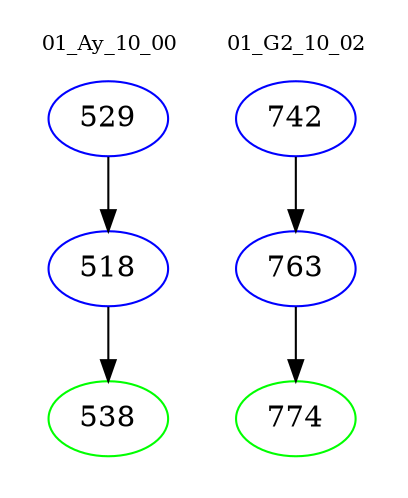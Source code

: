 digraph{
subgraph cluster_0 {
color = white
label = "01_Ay_10_00";
fontsize=10;
T0_529 [label="529", color="blue"]
T0_529 -> T0_518 [color="black"]
T0_518 [label="518", color="blue"]
T0_518 -> T0_538 [color="black"]
T0_538 [label="538", color="green"]
}
subgraph cluster_1 {
color = white
label = "01_G2_10_02";
fontsize=10;
T1_742 [label="742", color="blue"]
T1_742 -> T1_763 [color="black"]
T1_763 [label="763", color="blue"]
T1_763 -> T1_774 [color="black"]
T1_774 [label="774", color="green"]
}
}
